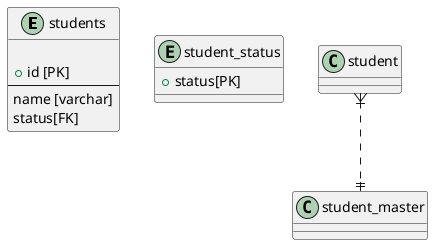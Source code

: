 @startuml tables

entity students {

+ id [PK]
--
name [varchar]
status[FK]
}

entity student_status {
  + status[PK]
}

student }|..|| student_master